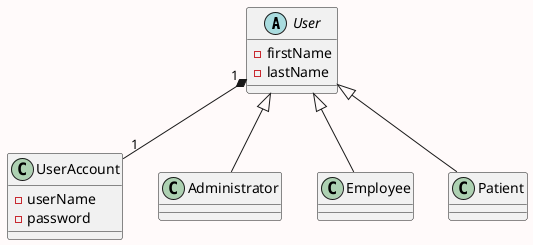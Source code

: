 ```plantuml
@startuml Account Management
    skinparam backgroundColor Snow

    User "1"*--"1" UserAccount

    abstract class User{
        -firstName
        -lastName
    }

    class Administrator extends User{

    }

    class Employee extends User{
        
    }
    class Patient extends User{

    }

    class UserAccount{
        -userName
        -password
    }
@enduml
```
